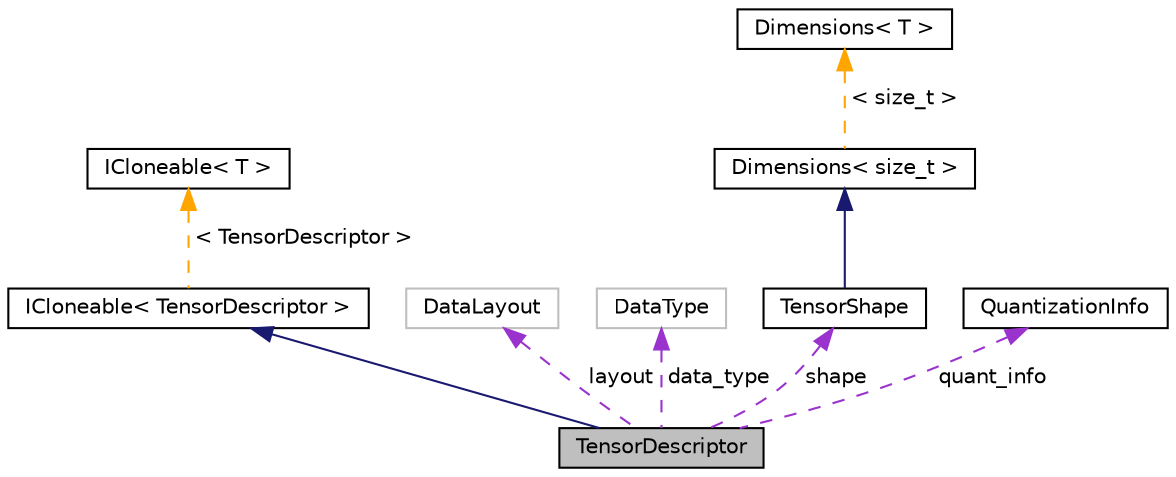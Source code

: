 digraph "TensorDescriptor"
{
 // LATEX_PDF_SIZE
  edge [fontname="Helvetica",fontsize="10",labelfontname="Helvetica",labelfontsize="10"];
  node [fontname="Helvetica",fontsize="10",shape=record];
  Node1 [label="TensorDescriptor",height=0.2,width=0.4,color="black", fillcolor="grey75", style="filled", fontcolor="black",tooltip="Tensor metadata class."];
  Node2 -> Node1 [dir="back",color="midnightblue",fontsize="10",style="solid",fontname="Helvetica"];
  Node2 [label="ICloneable\< TensorDescriptor \>",height=0.2,width=0.4,color="black", fillcolor="white", style="filled",URL="$classarm__compute_1_1misc_1_1_i_cloneable.xhtml",tooltip=" "];
  Node3 -> Node2 [dir="back",color="orange",fontsize="10",style="dashed",label=" \< TensorDescriptor \>" ,fontname="Helvetica"];
  Node3 [label="ICloneable\< T \>",height=0.2,width=0.4,color="black", fillcolor="white", style="filled",URL="$classarm__compute_1_1misc_1_1_i_cloneable.xhtml",tooltip="Clonable Interface."];
  Node4 -> Node1 [dir="back",color="darkorchid3",fontsize="10",style="dashed",label=" layout" ,fontname="Helvetica"];
  Node4 [label="DataLayout",height=0.2,width=0.4,color="grey75", fillcolor="white", style="filled",tooltip=" "];
  Node5 -> Node1 [dir="back",color="darkorchid3",fontsize="10",style="dashed",label=" data_type" ,fontname="Helvetica"];
  Node5 [label="DataType",height=0.2,width=0.4,color="grey75", fillcolor="white", style="filled",tooltip=" "];
  Node6 -> Node1 [dir="back",color="darkorchid3",fontsize="10",style="dashed",label=" shape" ,fontname="Helvetica"];
  Node6 [label="TensorShape",height=0.2,width=0.4,color="black", fillcolor="white", style="filled",URL="$classarm__compute_1_1_tensor_shape.xhtml",tooltip="Shape of a tensor."];
  Node7 -> Node6 [dir="back",color="midnightblue",fontsize="10",style="solid",fontname="Helvetica"];
  Node7 [label="Dimensions\< size_t \>",height=0.2,width=0.4,color="black", fillcolor="white", style="filled",URL="$classarm__compute_1_1_dimensions.xhtml",tooltip=" "];
  Node8 -> Node7 [dir="back",color="orange",fontsize="10",style="dashed",label=" \< size_t \>" ,fontname="Helvetica"];
  Node8 [label="Dimensions\< T \>",height=0.2,width=0.4,color="black", fillcolor="white", style="filled",URL="$classarm__compute_1_1_dimensions.xhtml",tooltip="Dimensions with dimensionality."];
  Node9 -> Node1 [dir="back",color="darkorchid3",fontsize="10",style="dashed",label=" quant_info" ,fontname="Helvetica"];
  Node9 [label="QuantizationInfo",height=0.2,width=0.4,color="black", fillcolor="white", style="filled",URL="$classarm__compute_1_1_quantization_info.xhtml",tooltip="Quantization information."];
}
